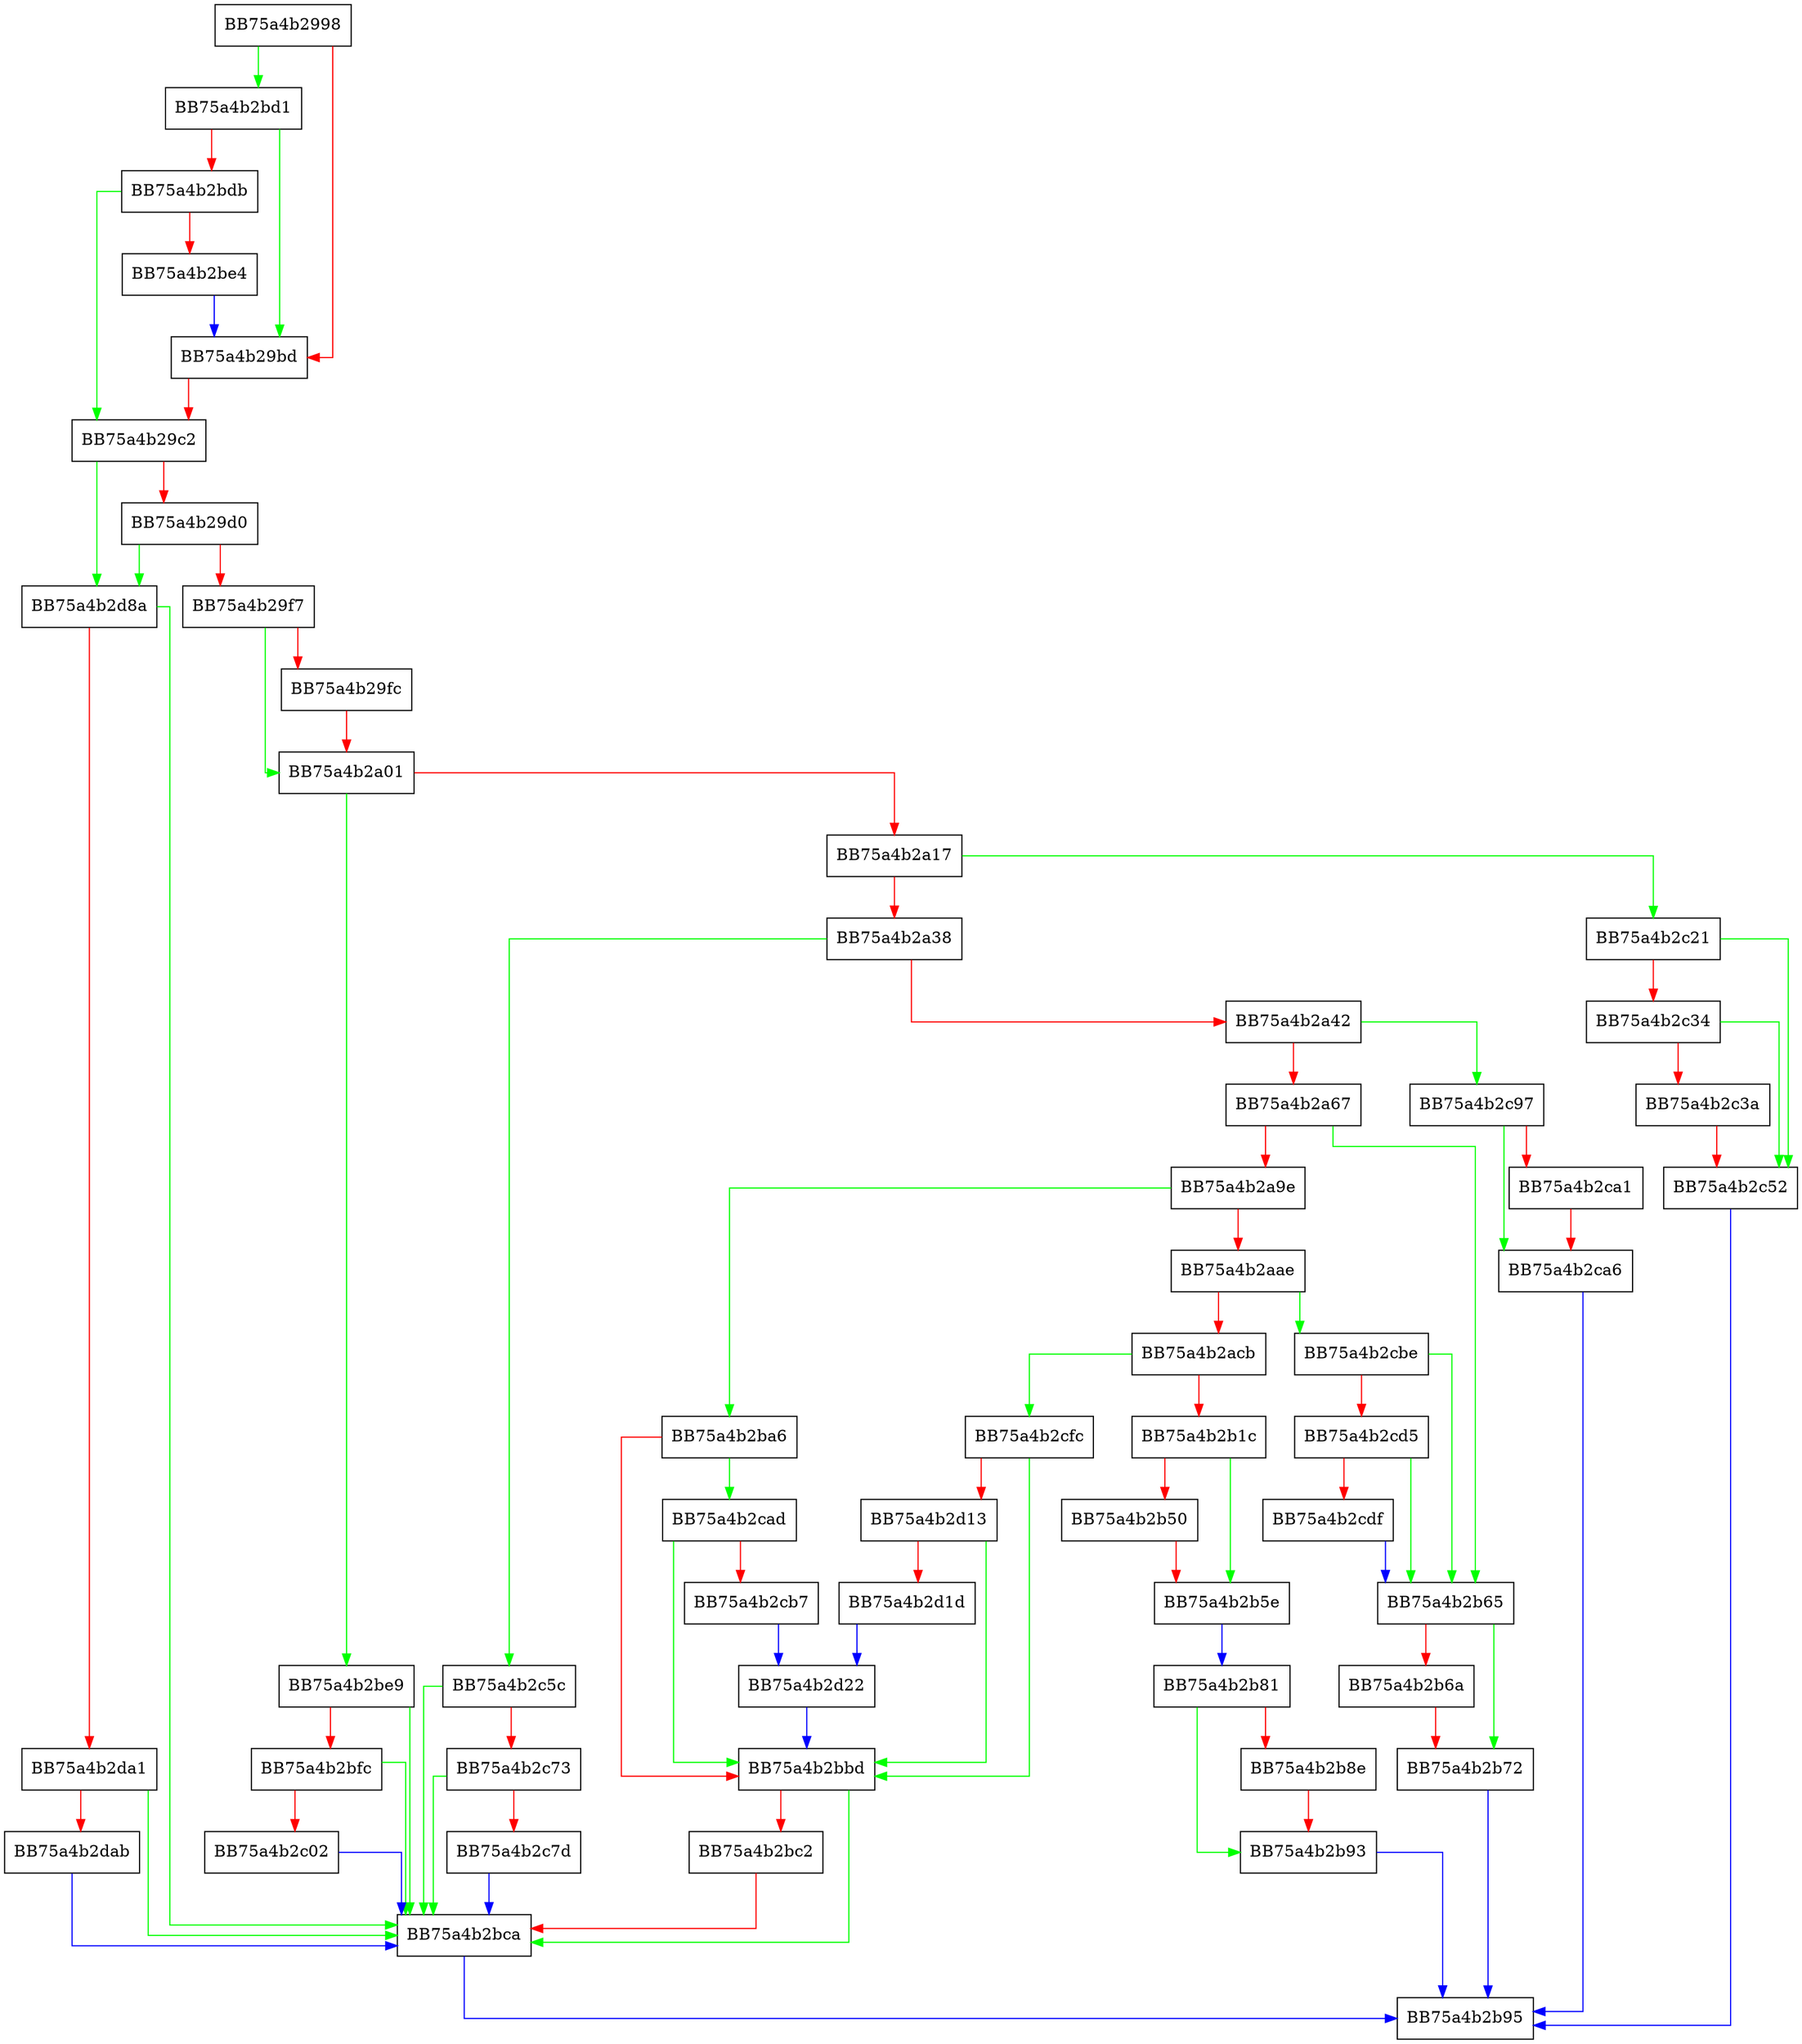 digraph GetIndexEntryIteratorForVcn {
  node [shape="box"];
  graph [splines=ortho];
  BB75a4b2998 -> BB75a4b2bd1 [color="green"];
  BB75a4b2998 -> BB75a4b29bd [color="red"];
  BB75a4b29bd -> BB75a4b29c2 [color="red"];
  BB75a4b29c2 -> BB75a4b2d8a [color="green"];
  BB75a4b29c2 -> BB75a4b29d0 [color="red"];
  BB75a4b29d0 -> BB75a4b2d8a [color="green"];
  BB75a4b29d0 -> BB75a4b29f7 [color="red"];
  BB75a4b29f7 -> BB75a4b2a01 [color="green"];
  BB75a4b29f7 -> BB75a4b29fc [color="red"];
  BB75a4b29fc -> BB75a4b2a01 [color="red"];
  BB75a4b2a01 -> BB75a4b2be9 [color="green"];
  BB75a4b2a01 -> BB75a4b2a17 [color="red"];
  BB75a4b2a17 -> BB75a4b2c21 [color="green"];
  BB75a4b2a17 -> BB75a4b2a38 [color="red"];
  BB75a4b2a38 -> BB75a4b2c5c [color="green"];
  BB75a4b2a38 -> BB75a4b2a42 [color="red"];
  BB75a4b2a42 -> BB75a4b2c97 [color="green"];
  BB75a4b2a42 -> BB75a4b2a67 [color="red"];
  BB75a4b2a67 -> BB75a4b2b65 [color="green"];
  BB75a4b2a67 -> BB75a4b2a9e [color="red"];
  BB75a4b2a9e -> BB75a4b2ba6 [color="green"];
  BB75a4b2a9e -> BB75a4b2aae [color="red"];
  BB75a4b2aae -> BB75a4b2cbe [color="green"];
  BB75a4b2aae -> BB75a4b2acb [color="red"];
  BB75a4b2acb -> BB75a4b2cfc [color="green"];
  BB75a4b2acb -> BB75a4b2b1c [color="red"];
  BB75a4b2b1c -> BB75a4b2b5e [color="green"];
  BB75a4b2b1c -> BB75a4b2b50 [color="red"];
  BB75a4b2b50 -> BB75a4b2b5e [color="red"];
  BB75a4b2b5e -> BB75a4b2b81 [color="blue"];
  BB75a4b2b65 -> BB75a4b2b72 [color="green"];
  BB75a4b2b65 -> BB75a4b2b6a [color="red"];
  BB75a4b2b6a -> BB75a4b2b72 [color="red"];
  BB75a4b2b72 -> BB75a4b2b95 [color="blue"];
  BB75a4b2b81 -> BB75a4b2b93 [color="green"];
  BB75a4b2b81 -> BB75a4b2b8e [color="red"];
  BB75a4b2b8e -> BB75a4b2b93 [color="red"];
  BB75a4b2b93 -> BB75a4b2b95 [color="blue"];
  BB75a4b2ba6 -> BB75a4b2cad [color="green"];
  BB75a4b2ba6 -> BB75a4b2bbd [color="red"];
  BB75a4b2bbd -> BB75a4b2bca [color="green"];
  BB75a4b2bbd -> BB75a4b2bc2 [color="red"];
  BB75a4b2bc2 -> BB75a4b2bca [color="red"];
  BB75a4b2bca -> BB75a4b2b95 [color="blue"];
  BB75a4b2bd1 -> BB75a4b29bd [color="green"];
  BB75a4b2bd1 -> BB75a4b2bdb [color="red"];
  BB75a4b2bdb -> BB75a4b29c2 [color="green"];
  BB75a4b2bdb -> BB75a4b2be4 [color="red"];
  BB75a4b2be4 -> BB75a4b29bd [color="blue"];
  BB75a4b2be9 -> BB75a4b2bca [color="green"];
  BB75a4b2be9 -> BB75a4b2bfc [color="red"];
  BB75a4b2bfc -> BB75a4b2bca [color="green"];
  BB75a4b2bfc -> BB75a4b2c02 [color="red"];
  BB75a4b2c02 -> BB75a4b2bca [color="blue"];
  BB75a4b2c21 -> BB75a4b2c52 [color="green"];
  BB75a4b2c21 -> BB75a4b2c34 [color="red"];
  BB75a4b2c34 -> BB75a4b2c52 [color="green"];
  BB75a4b2c34 -> BB75a4b2c3a [color="red"];
  BB75a4b2c3a -> BB75a4b2c52 [color="red"];
  BB75a4b2c52 -> BB75a4b2b95 [color="blue"];
  BB75a4b2c5c -> BB75a4b2bca [color="green"];
  BB75a4b2c5c -> BB75a4b2c73 [color="red"];
  BB75a4b2c73 -> BB75a4b2bca [color="green"];
  BB75a4b2c73 -> BB75a4b2c7d [color="red"];
  BB75a4b2c7d -> BB75a4b2bca [color="blue"];
  BB75a4b2c97 -> BB75a4b2ca6 [color="green"];
  BB75a4b2c97 -> BB75a4b2ca1 [color="red"];
  BB75a4b2ca1 -> BB75a4b2ca6 [color="red"];
  BB75a4b2ca6 -> BB75a4b2b95 [color="blue"];
  BB75a4b2cad -> BB75a4b2bbd [color="green"];
  BB75a4b2cad -> BB75a4b2cb7 [color="red"];
  BB75a4b2cb7 -> BB75a4b2d22 [color="blue"];
  BB75a4b2cbe -> BB75a4b2b65 [color="green"];
  BB75a4b2cbe -> BB75a4b2cd5 [color="red"];
  BB75a4b2cd5 -> BB75a4b2b65 [color="green"];
  BB75a4b2cd5 -> BB75a4b2cdf [color="red"];
  BB75a4b2cdf -> BB75a4b2b65 [color="blue"];
  BB75a4b2cfc -> BB75a4b2bbd [color="green"];
  BB75a4b2cfc -> BB75a4b2d13 [color="red"];
  BB75a4b2d13 -> BB75a4b2bbd [color="green"];
  BB75a4b2d13 -> BB75a4b2d1d [color="red"];
  BB75a4b2d1d -> BB75a4b2d22 [color="blue"];
  BB75a4b2d22 -> BB75a4b2bbd [color="blue"];
  BB75a4b2d8a -> BB75a4b2bca [color="green"];
  BB75a4b2d8a -> BB75a4b2da1 [color="red"];
  BB75a4b2da1 -> BB75a4b2bca [color="green"];
  BB75a4b2da1 -> BB75a4b2dab [color="red"];
  BB75a4b2dab -> BB75a4b2bca [color="blue"];
}
